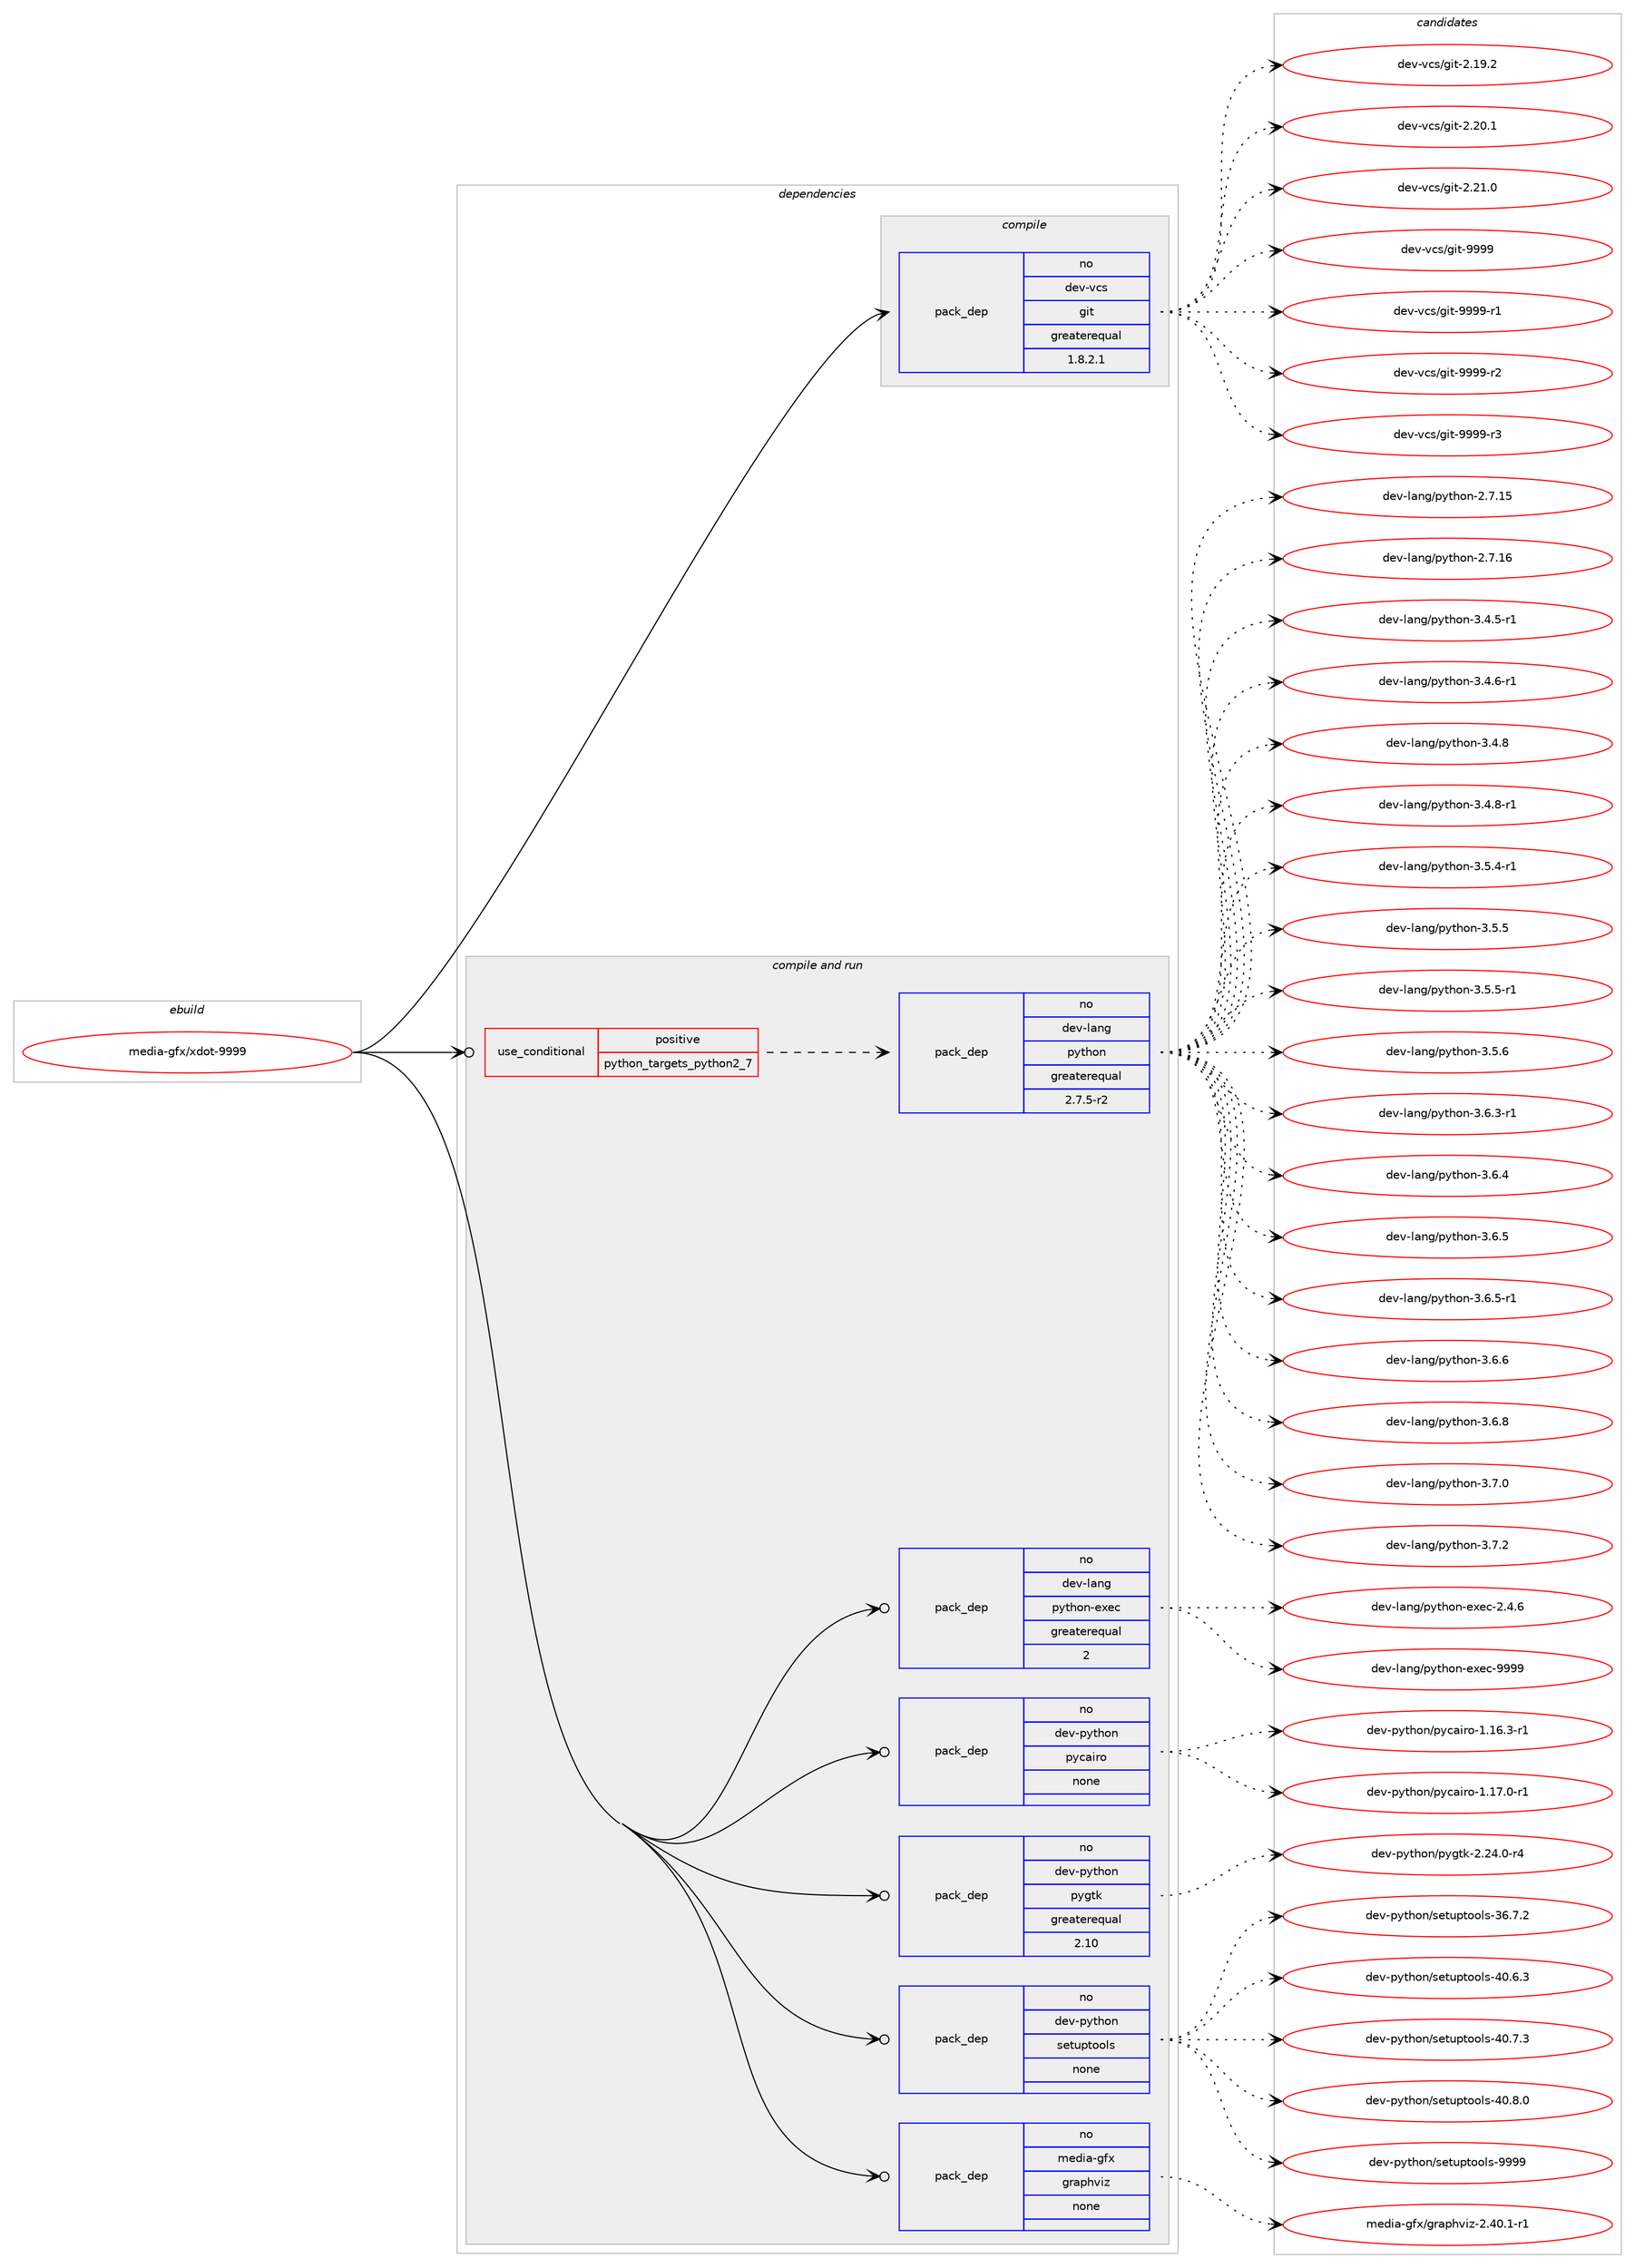 digraph prolog {

# *************
# Graph options
# *************

newrank=true;
concentrate=true;
compound=true;
graph [rankdir=LR,fontname=Helvetica,fontsize=10,ranksep=1.5];#, ranksep=2.5, nodesep=0.2];
edge  [arrowhead=vee];
node  [fontname=Helvetica,fontsize=10];

# **********
# The ebuild
# **********

subgraph cluster_leftcol {
color=gray;
rank=same;
label=<<i>ebuild</i>>;
id [label="media-gfx/xdot-9999", color=red, width=4, href="../media-gfx/xdot-9999.svg"];
}

# ****************
# The dependencies
# ****************

subgraph cluster_midcol {
color=gray;
label=<<i>dependencies</i>>;
subgraph cluster_compile {
fillcolor="#eeeeee";
style=filled;
label=<<i>compile</i>>;
subgraph pack1149340 {
dependency1608339 [label=<<TABLE BORDER="0" CELLBORDER="1" CELLSPACING="0" CELLPADDING="4" WIDTH="220"><TR><TD ROWSPAN="6" CELLPADDING="30">pack_dep</TD></TR><TR><TD WIDTH="110">no</TD></TR><TR><TD>dev-vcs</TD></TR><TR><TD>git</TD></TR><TR><TD>greaterequal</TD></TR><TR><TD>1.8.2.1</TD></TR></TABLE>>, shape=none, color=blue];
}
id:e -> dependency1608339:w [weight=20,style="solid",arrowhead="vee"];
}
subgraph cluster_compileandrun {
fillcolor="#eeeeee";
style=filled;
label=<<i>compile and run</i>>;
subgraph cond433355 {
dependency1608340 [label=<<TABLE BORDER="0" CELLBORDER="1" CELLSPACING="0" CELLPADDING="4"><TR><TD ROWSPAN="3" CELLPADDING="10">use_conditional</TD></TR><TR><TD>positive</TD></TR><TR><TD>python_targets_python2_7</TD></TR></TABLE>>, shape=none, color=red];
subgraph pack1149341 {
dependency1608341 [label=<<TABLE BORDER="0" CELLBORDER="1" CELLSPACING="0" CELLPADDING="4" WIDTH="220"><TR><TD ROWSPAN="6" CELLPADDING="30">pack_dep</TD></TR><TR><TD WIDTH="110">no</TD></TR><TR><TD>dev-lang</TD></TR><TR><TD>python</TD></TR><TR><TD>greaterequal</TD></TR><TR><TD>2.7.5-r2</TD></TR></TABLE>>, shape=none, color=blue];
}
dependency1608340:e -> dependency1608341:w [weight=20,style="dashed",arrowhead="vee"];
}
id:e -> dependency1608340:w [weight=20,style="solid",arrowhead="odotvee"];
subgraph pack1149342 {
dependency1608342 [label=<<TABLE BORDER="0" CELLBORDER="1" CELLSPACING="0" CELLPADDING="4" WIDTH="220"><TR><TD ROWSPAN="6" CELLPADDING="30">pack_dep</TD></TR><TR><TD WIDTH="110">no</TD></TR><TR><TD>dev-lang</TD></TR><TR><TD>python-exec</TD></TR><TR><TD>greaterequal</TD></TR><TR><TD>2</TD></TR></TABLE>>, shape=none, color=blue];
}
id:e -> dependency1608342:w [weight=20,style="solid",arrowhead="odotvee"];
subgraph pack1149343 {
dependency1608343 [label=<<TABLE BORDER="0" CELLBORDER="1" CELLSPACING="0" CELLPADDING="4" WIDTH="220"><TR><TD ROWSPAN="6" CELLPADDING="30">pack_dep</TD></TR><TR><TD WIDTH="110">no</TD></TR><TR><TD>dev-python</TD></TR><TR><TD>pycairo</TD></TR><TR><TD>none</TD></TR><TR><TD></TD></TR></TABLE>>, shape=none, color=blue];
}
id:e -> dependency1608343:w [weight=20,style="solid",arrowhead="odotvee"];
subgraph pack1149344 {
dependency1608344 [label=<<TABLE BORDER="0" CELLBORDER="1" CELLSPACING="0" CELLPADDING="4" WIDTH="220"><TR><TD ROWSPAN="6" CELLPADDING="30">pack_dep</TD></TR><TR><TD WIDTH="110">no</TD></TR><TR><TD>dev-python</TD></TR><TR><TD>pygtk</TD></TR><TR><TD>greaterequal</TD></TR><TR><TD>2.10</TD></TR></TABLE>>, shape=none, color=blue];
}
id:e -> dependency1608344:w [weight=20,style="solid",arrowhead="odotvee"];
subgraph pack1149345 {
dependency1608345 [label=<<TABLE BORDER="0" CELLBORDER="1" CELLSPACING="0" CELLPADDING="4" WIDTH="220"><TR><TD ROWSPAN="6" CELLPADDING="30">pack_dep</TD></TR><TR><TD WIDTH="110">no</TD></TR><TR><TD>dev-python</TD></TR><TR><TD>setuptools</TD></TR><TR><TD>none</TD></TR><TR><TD></TD></TR></TABLE>>, shape=none, color=blue];
}
id:e -> dependency1608345:w [weight=20,style="solid",arrowhead="odotvee"];
subgraph pack1149346 {
dependency1608346 [label=<<TABLE BORDER="0" CELLBORDER="1" CELLSPACING="0" CELLPADDING="4" WIDTH="220"><TR><TD ROWSPAN="6" CELLPADDING="30">pack_dep</TD></TR><TR><TD WIDTH="110">no</TD></TR><TR><TD>media-gfx</TD></TR><TR><TD>graphviz</TD></TR><TR><TD>none</TD></TR><TR><TD></TD></TR></TABLE>>, shape=none, color=blue];
}
id:e -> dependency1608346:w [weight=20,style="solid",arrowhead="odotvee"];
}
subgraph cluster_run {
fillcolor="#eeeeee";
style=filled;
label=<<i>run</i>>;
}
}

# **************
# The candidates
# **************

subgraph cluster_choices {
rank=same;
color=gray;
label=<<i>candidates</i>>;

subgraph choice1149340 {
color=black;
nodesep=1;
choice10010111845118991154710310511645504649574650 [label="dev-vcs/git-2.19.2", color=red, width=4,href="../dev-vcs/git-2.19.2.svg"];
choice10010111845118991154710310511645504650484649 [label="dev-vcs/git-2.20.1", color=red, width=4,href="../dev-vcs/git-2.20.1.svg"];
choice10010111845118991154710310511645504650494648 [label="dev-vcs/git-2.21.0", color=red, width=4,href="../dev-vcs/git-2.21.0.svg"];
choice1001011184511899115471031051164557575757 [label="dev-vcs/git-9999", color=red, width=4,href="../dev-vcs/git-9999.svg"];
choice10010111845118991154710310511645575757574511449 [label="dev-vcs/git-9999-r1", color=red, width=4,href="../dev-vcs/git-9999-r1.svg"];
choice10010111845118991154710310511645575757574511450 [label="dev-vcs/git-9999-r2", color=red, width=4,href="../dev-vcs/git-9999-r2.svg"];
choice10010111845118991154710310511645575757574511451 [label="dev-vcs/git-9999-r3", color=red, width=4,href="../dev-vcs/git-9999-r3.svg"];
dependency1608339:e -> choice10010111845118991154710310511645504649574650:w [style=dotted,weight="100"];
dependency1608339:e -> choice10010111845118991154710310511645504650484649:w [style=dotted,weight="100"];
dependency1608339:e -> choice10010111845118991154710310511645504650494648:w [style=dotted,weight="100"];
dependency1608339:e -> choice1001011184511899115471031051164557575757:w [style=dotted,weight="100"];
dependency1608339:e -> choice10010111845118991154710310511645575757574511449:w [style=dotted,weight="100"];
dependency1608339:e -> choice10010111845118991154710310511645575757574511450:w [style=dotted,weight="100"];
dependency1608339:e -> choice10010111845118991154710310511645575757574511451:w [style=dotted,weight="100"];
}
subgraph choice1149341 {
color=black;
nodesep=1;
choice10010111845108971101034711212111610411111045504655464953 [label="dev-lang/python-2.7.15", color=red, width=4,href="../dev-lang/python-2.7.15.svg"];
choice10010111845108971101034711212111610411111045504655464954 [label="dev-lang/python-2.7.16", color=red, width=4,href="../dev-lang/python-2.7.16.svg"];
choice1001011184510897110103471121211161041111104551465246534511449 [label="dev-lang/python-3.4.5-r1", color=red, width=4,href="../dev-lang/python-3.4.5-r1.svg"];
choice1001011184510897110103471121211161041111104551465246544511449 [label="dev-lang/python-3.4.6-r1", color=red, width=4,href="../dev-lang/python-3.4.6-r1.svg"];
choice100101118451089711010347112121116104111110455146524656 [label="dev-lang/python-3.4.8", color=red, width=4,href="../dev-lang/python-3.4.8.svg"];
choice1001011184510897110103471121211161041111104551465246564511449 [label="dev-lang/python-3.4.8-r1", color=red, width=4,href="../dev-lang/python-3.4.8-r1.svg"];
choice1001011184510897110103471121211161041111104551465346524511449 [label="dev-lang/python-3.5.4-r1", color=red, width=4,href="../dev-lang/python-3.5.4-r1.svg"];
choice100101118451089711010347112121116104111110455146534653 [label="dev-lang/python-3.5.5", color=red, width=4,href="../dev-lang/python-3.5.5.svg"];
choice1001011184510897110103471121211161041111104551465346534511449 [label="dev-lang/python-3.5.5-r1", color=red, width=4,href="../dev-lang/python-3.5.5-r1.svg"];
choice100101118451089711010347112121116104111110455146534654 [label="dev-lang/python-3.5.6", color=red, width=4,href="../dev-lang/python-3.5.6.svg"];
choice1001011184510897110103471121211161041111104551465446514511449 [label="dev-lang/python-3.6.3-r1", color=red, width=4,href="../dev-lang/python-3.6.3-r1.svg"];
choice100101118451089711010347112121116104111110455146544652 [label="dev-lang/python-3.6.4", color=red, width=4,href="../dev-lang/python-3.6.4.svg"];
choice100101118451089711010347112121116104111110455146544653 [label="dev-lang/python-3.6.5", color=red, width=4,href="../dev-lang/python-3.6.5.svg"];
choice1001011184510897110103471121211161041111104551465446534511449 [label="dev-lang/python-3.6.5-r1", color=red, width=4,href="../dev-lang/python-3.6.5-r1.svg"];
choice100101118451089711010347112121116104111110455146544654 [label="dev-lang/python-3.6.6", color=red, width=4,href="../dev-lang/python-3.6.6.svg"];
choice100101118451089711010347112121116104111110455146544656 [label="dev-lang/python-3.6.8", color=red, width=4,href="../dev-lang/python-3.6.8.svg"];
choice100101118451089711010347112121116104111110455146554648 [label="dev-lang/python-3.7.0", color=red, width=4,href="../dev-lang/python-3.7.0.svg"];
choice100101118451089711010347112121116104111110455146554650 [label="dev-lang/python-3.7.2", color=red, width=4,href="../dev-lang/python-3.7.2.svg"];
dependency1608341:e -> choice10010111845108971101034711212111610411111045504655464953:w [style=dotted,weight="100"];
dependency1608341:e -> choice10010111845108971101034711212111610411111045504655464954:w [style=dotted,weight="100"];
dependency1608341:e -> choice1001011184510897110103471121211161041111104551465246534511449:w [style=dotted,weight="100"];
dependency1608341:e -> choice1001011184510897110103471121211161041111104551465246544511449:w [style=dotted,weight="100"];
dependency1608341:e -> choice100101118451089711010347112121116104111110455146524656:w [style=dotted,weight="100"];
dependency1608341:e -> choice1001011184510897110103471121211161041111104551465246564511449:w [style=dotted,weight="100"];
dependency1608341:e -> choice1001011184510897110103471121211161041111104551465346524511449:w [style=dotted,weight="100"];
dependency1608341:e -> choice100101118451089711010347112121116104111110455146534653:w [style=dotted,weight="100"];
dependency1608341:e -> choice1001011184510897110103471121211161041111104551465346534511449:w [style=dotted,weight="100"];
dependency1608341:e -> choice100101118451089711010347112121116104111110455146534654:w [style=dotted,weight="100"];
dependency1608341:e -> choice1001011184510897110103471121211161041111104551465446514511449:w [style=dotted,weight="100"];
dependency1608341:e -> choice100101118451089711010347112121116104111110455146544652:w [style=dotted,weight="100"];
dependency1608341:e -> choice100101118451089711010347112121116104111110455146544653:w [style=dotted,weight="100"];
dependency1608341:e -> choice1001011184510897110103471121211161041111104551465446534511449:w [style=dotted,weight="100"];
dependency1608341:e -> choice100101118451089711010347112121116104111110455146544654:w [style=dotted,weight="100"];
dependency1608341:e -> choice100101118451089711010347112121116104111110455146544656:w [style=dotted,weight="100"];
dependency1608341:e -> choice100101118451089711010347112121116104111110455146554648:w [style=dotted,weight="100"];
dependency1608341:e -> choice100101118451089711010347112121116104111110455146554650:w [style=dotted,weight="100"];
}
subgraph choice1149342 {
color=black;
nodesep=1;
choice1001011184510897110103471121211161041111104510112010199455046524654 [label="dev-lang/python-exec-2.4.6", color=red, width=4,href="../dev-lang/python-exec-2.4.6.svg"];
choice10010111845108971101034711212111610411111045101120101994557575757 [label="dev-lang/python-exec-9999", color=red, width=4,href="../dev-lang/python-exec-9999.svg"];
dependency1608342:e -> choice1001011184510897110103471121211161041111104510112010199455046524654:w [style=dotted,weight="100"];
dependency1608342:e -> choice10010111845108971101034711212111610411111045101120101994557575757:w [style=dotted,weight="100"];
}
subgraph choice1149343 {
color=black;
nodesep=1;
choice10010111845112121116104111110471121219997105114111454946495446514511449 [label="dev-python/pycairo-1.16.3-r1", color=red, width=4,href="../dev-python/pycairo-1.16.3-r1.svg"];
choice10010111845112121116104111110471121219997105114111454946495546484511449 [label="dev-python/pycairo-1.17.0-r1", color=red, width=4,href="../dev-python/pycairo-1.17.0-r1.svg"];
dependency1608343:e -> choice10010111845112121116104111110471121219997105114111454946495446514511449:w [style=dotted,weight="100"];
dependency1608343:e -> choice10010111845112121116104111110471121219997105114111454946495546484511449:w [style=dotted,weight="100"];
}
subgraph choice1149344 {
color=black;
nodesep=1;
choice1001011184511212111610411111047112121103116107455046505246484511452 [label="dev-python/pygtk-2.24.0-r4", color=red, width=4,href="../dev-python/pygtk-2.24.0-r4.svg"];
dependency1608344:e -> choice1001011184511212111610411111047112121103116107455046505246484511452:w [style=dotted,weight="100"];
}
subgraph choice1149345 {
color=black;
nodesep=1;
choice100101118451121211161041111104711510111611711211611111110811545515446554650 [label="dev-python/setuptools-36.7.2", color=red, width=4,href="../dev-python/setuptools-36.7.2.svg"];
choice100101118451121211161041111104711510111611711211611111110811545524846544651 [label="dev-python/setuptools-40.6.3", color=red, width=4,href="../dev-python/setuptools-40.6.3.svg"];
choice100101118451121211161041111104711510111611711211611111110811545524846554651 [label="dev-python/setuptools-40.7.3", color=red, width=4,href="../dev-python/setuptools-40.7.3.svg"];
choice100101118451121211161041111104711510111611711211611111110811545524846564648 [label="dev-python/setuptools-40.8.0", color=red, width=4,href="../dev-python/setuptools-40.8.0.svg"];
choice10010111845112121116104111110471151011161171121161111111081154557575757 [label="dev-python/setuptools-9999", color=red, width=4,href="../dev-python/setuptools-9999.svg"];
dependency1608345:e -> choice100101118451121211161041111104711510111611711211611111110811545515446554650:w [style=dotted,weight="100"];
dependency1608345:e -> choice100101118451121211161041111104711510111611711211611111110811545524846544651:w [style=dotted,weight="100"];
dependency1608345:e -> choice100101118451121211161041111104711510111611711211611111110811545524846554651:w [style=dotted,weight="100"];
dependency1608345:e -> choice100101118451121211161041111104711510111611711211611111110811545524846564648:w [style=dotted,weight="100"];
dependency1608345:e -> choice10010111845112121116104111110471151011161171121161111111081154557575757:w [style=dotted,weight="100"];
}
subgraph choice1149346 {
color=black;
nodesep=1;
choice10910110010597451031021204710311497112104118105122455046524846494511449 [label="media-gfx/graphviz-2.40.1-r1", color=red, width=4,href="../media-gfx/graphviz-2.40.1-r1.svg"];
dependency1608346:e -> choice10910110010597451031021204710311497112104118105122455046524846494511449:w [style=dotted,weight="100"];
}
}

}
